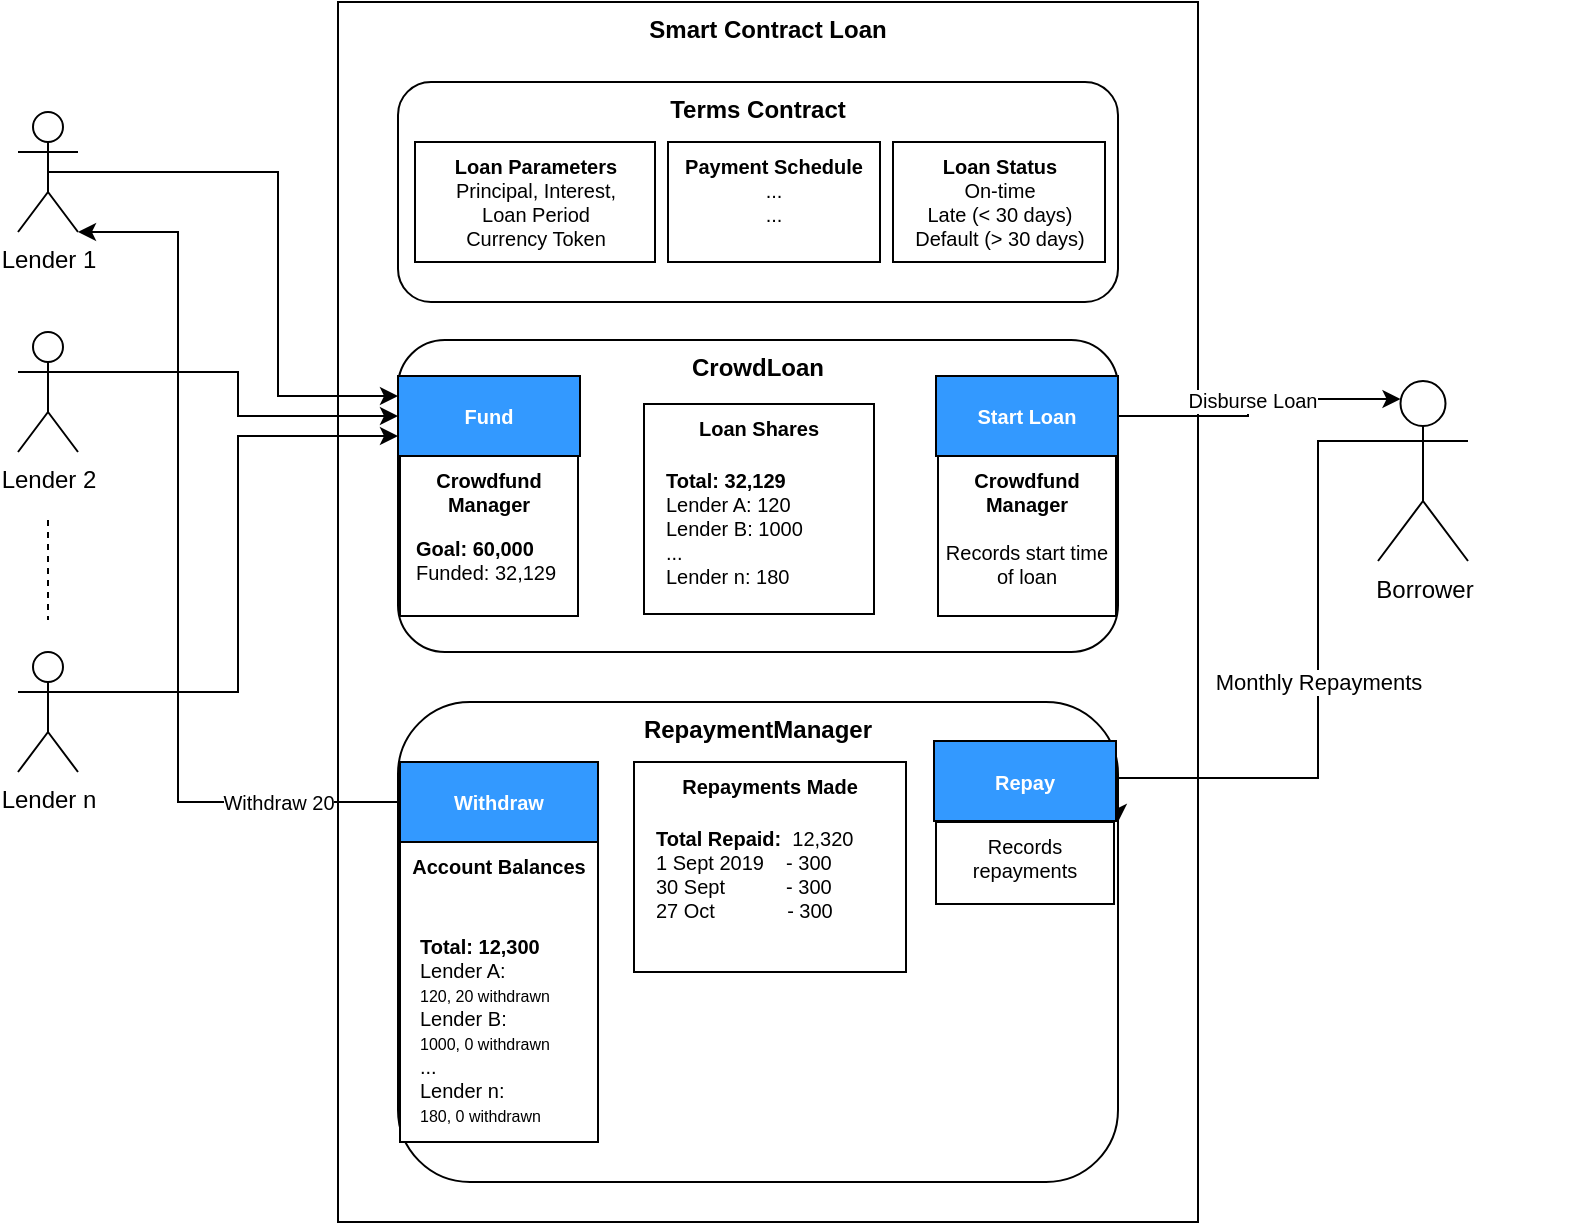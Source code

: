 <mxfile version="10.9.6" type="device"><diagram id="FwJq93BjAKPf_ANLLGGF" name="Page-1"><mxGraphModel dx="1426" dy="773" grid="1" gridSize="10" guides="1" tooltips="1" connect="1" arrows="1" fold="1" page="1" pageScale="1" pageWidth="850" pageHeight="1100" math="0" shadow="0"><root><mxCell id="0"/><mxCell id="1" parent="0"/><mxCell id="i2YSApNiKSbuqcjpQJz1-2" value="&lt;b&gt;Smart Contract Loan&lt;/b&gt;" style="rounded=0;whiteSpace=wrap;html=1;verticalAlign=top;" vertex="1" parent="1"><mxGeometry x="210" y="30" width="430" height="610" as="geometry"/></mxCell><mxCell id="i2YSApNiKSbuqcjpQJz1-5" style="edgeStyle=orthogonalEdgeStyle;rounded=0;orthogonalLoop=1;jettySize=auto;html=1;exitX=0.5;exitY=0.5;exitDx=0;exitDy=0;exitPerimeter=0;entryX=0;entryY=0.25;entryDx=0;entryDy=0;" edge="1" parent="1" source="i2YSApNiKSbuqcjpQJz1-3" target="i2YSApNiKSbuqcjpQJz1-52"><mxGeometry relative="1" as="geometry"><Array as="points"><mxPoint x="180" y="115"/><mxPoint x="180" y="227"/></Array></mxGeometry></mxCell><mxCell id="i2YSApNiKSbuqcjpQJz1-3" value="Lender 1" style="shape=umlActor;verticalLabelPosition=bottom;labelBackgroundColor=#ffffff;verticalAlign=top;html=1;outlineConnect=0;" vertex="1" parent="1"><mxGeometry x="50" y="85" width="30" height="60" as="geometry"/></mxCell><mxCell id="i2YSApNiKSbuqcjpQJz1-41" style="edgeStyle=orthogonalEdgeStyle;rounded=0;orthogonalLoop=1;jettySize=auto;html=1;exitX=1;exitY=0.333;exitDx=0;exitDy=0;exitPerimeter=0;fontSize=10;entryX=0;entryY=0.5;entryDx=0;entryDy=0;" edge="1" parent="1" source="i2YSApNiKSbuqcjpQJz1-18" target="i2YSApNiKSbuqcjpQJz1-52"><mxGeometry relative="1" as="geometry"><Array as="points"><mxPoint x="160" y="215"/><mxPoint x="160" y="237"/></Array></mxGeometry></mxCell><mxCell id="i2YSApNiKSbuqcjpQJz1-18" value="Lender 2" style="shape=umlActor;verticalLabelPosition=bottom;labelBackgroundColor=#ffffff;verticalAlign=top;html=1;outlineConnect=0;" vertex="1" parent="1"><mxGeometry x="50" y="195" width="30" height="60" as="geometry"/></mxCell><mxCell id="i2YSApNiKSbuqcjpQJz1-45" style="edgeStyle=orthogonalEdgeStyle;rounded=0;orthogonalLoop=1;jettySize=auto;html=1;exitX=1;exitY=0.333;exitDx=0;exitDy=0;exitPerimeter=0;fontSize=10;entryX=0;entryY=0.75;entryDx=0;entryDy=0;" edge="1" parent="1" source="i2YSApNiKSbuqcjpQJz1-20" target="i2YSApNiKSbuqcjpQJz1-52"><mxGeometry relative="1" as="geometry"/></mxCell><mxCell id="i2YSApNiKSbuqcjpQJz1-20" value="Lender n" style="shape=umlActor;verticalLabelPosition=bottom;labelBackgroundColor=#ffffff;verticalAlign=top;html=1;outlineConnect=0;" vertex="1" parent="1"><mxGeometry x="50" y="355" width="30" height="60" as="geometry"/></mxCell><mxCell id="i2YSApNiKSbuqcjpQJz1-24" value="" style="endArrow=none;dashed=1;html=1;" edge="1" parent="1"><mxGeometry width="50" height="50" relative="1" as="geometry"><mxPoint x="65" y="289" as="sourcePoint"/><mxPoint x="65" y="339" as="targetPoint"/></mxGeometry></mxCell><mxCell id="i2YSApNiKSbuqcjpQJz1-28" value="Monthly Repayments" style="edgeStyle=orthogonalEdgeStyle;rounded=0;orthogonalLoop=1;jettySize=auto;html=1;entryX=1;entryY=0.25;entryDx=0;entryDy=0;exitX=0;exitY=0.333;exitDx=0;exitDy=0;exitPerimeter=0;" edge="1" parent="1" source="i2YSApNiKSbuqcjpQJz1-25" target="i2YSApNiKSbuqcjpQJz1-29"><mxGeometry x="-0.06" relative="1" as="geometry"><mxPoint x="730" y="250" as="sourcePoint"/><Array as="points"><mxPoint x="700" y="250"/><mxPoint x="700" y="418"/></Array><mxPoint as="offset"/></mxGeometry></mxCell><mxCell id="i2YSApNiKSbuqcjpQJz1-25" value="Borrower" style="shape=umlActor;verticalLabelPosition=bottom;labelBackgroundColor=#ffffff;verticalAlign=top;html=1;outlineConnect=0;" vertex="1" parent="1"><mxGeometry x="730" y="219.5" width="45" height="90" as="geometry"/></mxCell><mxCell id="i2YSApNiKSbuqcjpQJz1-29" value="RepaymentManager" style="rounded=1;whiteSpace=wrap;html=1;verticalAlign=top;fontStyle=1" vertex="1" parent="1"><mxGeometry x="240" y="380" width="360" height="240" as="geometry"/></mxCell><mxCell id="i2YSApNiKSbuqcjpQJz1-31" value="&lt;b&gt;Terms Contract&lt;/b&gt;" style="rounded=1;whiteSpace=wrap;html=1;verticalAlign=top;align=center;" vertex="1" parent="1"><mxGeometry x="240" y="70" width="360" height="110" as="geometry"/></mxCell><mxCell id="i2YSApNiKSbuqcjpQJz1-43" value="&lt;b&gt;Loan Parameters&lt;br&gt;&lt;/b&gt;&lt;font style=&quot;font-size: 10px&quot;&gt;Principal, Interest, &lt;br&gt;Loan Period&lt;br&gt;Currency Token&lt;/font&gt;&lt;b&gt;&lt;br&gt;&lt;/b&gt;" style="rounded=0;whiteSpace=wrap;html=1;fontSize=10;align=center;verticalAlign=top;" vertex="1" parent="1"><mxGeometry x="248.5" y="100" width="120" height="60" as="geometry"/></mxCell><mxCell id="i2YSApNiKSbuqcjpQJz1-44" value="&lt;b&gt;Payment Schedule&lt;br&gt;&lt;/b&gt;...&lt;br&gt;..." style="rounded=0;whiteSpace=wrap;html=1;fontSize=10;align=center;verticalAlign=top;" vertex="1" parent="1"><mxGeometry x="375" y="100" width="106" height="60" as="geometry"/></mxCell><mxCell id="i2YSApNiKSbuqcjpQJz1-42" value="" style="group" vertex="1" connectable="0" parent="1"><mxGeometry x="340" y="217" width="286" height="138" as="geometry"/></mxCell><mxCell id="i2YSApNiKSbuqcjpQJz1-40" value="Fractional Ownership" style="rounded=1;whiteSpace=wrap;html=1;fontSize=10;align=center;verticalAlign=top;fontStyle=1" vertex="1" parent="i2YSApNiKSbuqcjpQJz1-42"><mxGeometry width="201.259" height="85.309" as="geometry"/></mxCell><mxCell id="i2YSApNiKSbuqcjpQJz1-39" value="&lt;font style=&quot;font-size: 10px&quot;&gt;Lender A: 180 loan shares&lt;br&gt;Lender B: 200 loan shares&lt;br&gt;.....&lt;br&gt;Lender n: 70 loan shares&lt;/font&gt;" style="text;html=1;strokeColor=none;fillColor=none;align=left;verticalAlign=middle;whiteSpace=wrap;rounded=0;fontSize=10;" vertex="1" parent="i2YSApNiKSbuqcjpQJz1-42"><mxGeometry x="19.199" y="16.058" width="172.13" height="69.251" as="geometry"/></mxCell><mxCell id="i2YSApNiKSbuqcjpQJz1-30" value="&lt;b&gt;CrowdLoan&lt;/b&gt;" style="rounded=1;whiteSpace=wrap;html=1;verticalAlign=top;" vertex="1" parent="1"><mxGeometry x="240" y="199" width="360" height="156" as="geometry"/></mxCell><mxCell id="i2YSApNiKSbuqcjpQJz1-46" value="&lt;b&gt;Loan Shares&lt;/b&gt;" style="rounded=0;whiteSpace=wrap;html=1;fontSize=10;align=center;verticalAlign=top;" vertex="1" parent="1"><mxGeometry x="363" y="231" width="115" height="105" as="geometry"/></mxCell><mxCell id="i2YSApNiKSbuqcjpQJz1-47" value="&lt;b&gt;Total: 32,129&lt;/b&gt;&lt;br&gt;Lender A: 120&lt;br&gt;Lender B: 1000&lt;br&gt;...&lt;br&gt;Lender n: 180" style="text;html=1;fontSize=10;align=left;" vertex="1" parent="1"><mxGeometry x="371.5" y="257" width="105" height="75" as="geometry"/></mxCell><mxCell id="i2YSApNiKSbuqcjpQJz1-48" value="&lt;b&gt;Crowdfund Manager&lt;/b&gt;" style="rounded=0;whiteSpace=wrap;html=1;fontSize=10;align=center;verticalAlign=top;" vertex="1" parent="1"><mxGeometry x="241" y="257" width="89" height="80" as="geometry"/></mxCell><mxCell id="i2YSApNiKSbuqcjpQJz1-49" value="&lt;b&gt;Goal: 60,000&lt;/b&gt;&lt;br&gt;Funded: 32,129" style="text;html=1;fontSize=10;align=left;" vertex="1" parent="1"><mxGeometry x="247" y="291" width="83" height="32" as="geometry"/></mxCell><mxCell id="i2YSApNiKSbuqcjpQJz1-50" value="&lt;b&gt;Repayments Made&lt;/b&gt;" style="rounded=0;whiteSpace=wrap;html=1;fontSize=10;align=center;verticalAlign=top;" vertex="1" parent="1"><mxGeometry x="358" y="410" width="136" height="105" as="geometry"/></mxCell><mxCell id="i2YSApNiKSbuqcjpQJz1-51" value="&lt;b&gt;Total Repaid:&amp;nbsp; &lt;/b&gt;12,320&lt;br&gt;1 Sept 2019&amp;nbsp; &amp;nbsp; - 300&lt;br&gt;30 Sept&amp;nbsp; &amp;nbsp; &amp;nbsp; &amp;nbsp; &amp;nbsp; &amp;nbsp;- 300&lt;br&gt;27 Oct&amp;nbsp; &amp;nbsp; &amp;nbsp; &amp;nbsp; &amp;nbsp; &amp;nbsp; &amp;nbsp;- 300" style="text;html=1;fontSize=10;align=left;" vertex="1" parent="1"><mxGeometry x="366.5" y="436" width="105" height="75" as="geometry"/></mxCell><mxCell id="i2YSApNiKSbuqcjpQJz1-52" value="Fund" style="rounded=0;whiteSpace=wrap;html=1;fontSize=10;align=center;fillColor=#3399FF;strokeColor=#000000;fontColor=#FFFFFF;fontStyle=1" vertex="1" parent="1"><mxGeometry x="240" y="217" width="91" height="40" as="geometry"/></mxCell><mxCell id="i2YSApNiKSbuqcjpQJz1-55" value="&lt;b&gt;Crowdfund Manager&lt;/b&gt;&lt;br&gt;&lt;br&gt;Records start time of loan" style="rounded=0;whiteSpace=wrap;html=1;fontSize=10;align=center;verticalAlign=top;" vertex="1" parent="1"><mxGeometry x="510" y="257" width="89" height="80" as="geometry"/></mxCell><mxCell id="i2YSApNiKSbuqcjpQJz1-59" value="&lt;font color=&quot;#000000&quot;&gt;Disburse Loan&lt;/font&gt;" style="edgeStyle=orthogonalEdgeStyle;rounded=0;orthogonalLoop=1;jettySize=auto;html=1;exitX=1;exitY=0.5;exitDx=0;exitDy=0;entryX=0.25;entryY=0.1;entryDx=0;entryDy=0;entryPerimeter=0;fontSize=10;fontColor=#FFFFFF;" edge="1" parent="1" source="i2YSApNiKSbuqcjpQJz1-57" target="i2YSApNiKSbuqcjpQJz1-25"><mxGeometry relative="1" as="geometry"/></mxCell><mxCell id="i2YSApNiKSbuqcjpQJz1-57" value="Start Loan" style="rounded=0;whiteSpace=wrap;html=1;fontSize=10;align=center;fillColor=#3399FF;strokeColor=#000000;fontColor=#FFFFFF;fontStyle=1" vertex="1" parent="1"><mxGeometry x="509" y="217" width="91" height="40" as="geometry"/></mxCell><mxCell id="i2YSApNiKSbuqcjpQJz1-60" value="Records repayments" style="rounded=0;whiteSpace=wrap;html=1;fontSize=10;align=center;verticalAlign=top;" vertex="1" parent="1"><mxGeometry x="509" y="440" width="89" height="41" as="geometry"/></mxCell><mxCell id="i2YSApNiKSbuqcjpQJz1-61" value="Repay" style="rounded=0;whiteSpace=wrap;html=1;fontSize=10;align=center;fillColor=#3399FF;strokeColor=#000000;fontColor=#FFFFFF;fontStyle=1" vertex="1" parent="1"><mxGeometry x="508" y="399.5" width="91" height="40" as="geometry"/></mxCell><mxCell id="i2YSApNiKSbuqcjpQJz1-62" value="Text" style="text;html=1;resizable=0;points=[];autosize=1;align=left;verticalAlign=top;spacingTop=-4;fontSize=10;fontColor=#FFFFFF;" vertex="1" parent="1"><mxGeometry x="802" y="456" width="30" height="10" as="geometry"/></mxCell><mxCell id="i2YSApNiKSbuqcjpQJz1-63" value="&lt;b&gt;Loan Status&lt;/b&gt;&lt;br&gt;On-time&lt;br&gt;Late (&amp;lt; 30 days)&lt;br&gt;Default (&amp;gt; 30 days)" style="rounded=0;whiteSpace=wrap;html=1;fontSize=10;align=center;verticalAlign=top;" vertex="1" parent="1"><mxGeometry x="487.5" y="100" width="106" height="60" as="geometry"/></mxCell><mxCell id="i2YSApNiKSbuqcjpQJz1-70" style="edgeStyle=orthogonalEdgeStyle;rounded=0;orthogonalLoop=1;jettySize=auto;html=1;exitX=0;exitY=0.5;exitDx=0;exitDy=0;entryX=1;entryY=1;entryDx=0;entryDy=0;entryPerimeter=0;fontSize=10;fontColor=#FFFFFF;" edge="1" parent="1" source="i2YSApNiKSbuqcjpQJz1-66" target="i2YSApNiKSbuqcjpQJz1-3"><mxGeometry relative="1" as="geometry"><Array as="points"><mxPoint x="130" y="430"/><mxPoint x="130" y="145"/></Array></mxGeometry></mxCell><mxCell id="i2YSApNiKSbuqcjpQJz1-71" value="&lt;font color=&quot;#000000&quot;&gt;Withdraw 20&lt;/font&gt;" style="text;html=1;resizable=0;points=[];align=center;verticalAlign=middle;labelBackgroundColor=#ffffff;fontSize=10;fontColor=#FFFFFF;" vertex="1" connectable="0" parent="i2YSApNiKSbuqcjpQJz1-70"><mxGeometry x="-0.704" y="4" relative="1" as="geometry"><mxPoint x="5" y="-4" as="offset"/></mxGeometry></mxCell><mxCell id="i2YSApNiKSbuqcjpQJz1-66" value="Withdraw" style="rounded=0;whiteSpace=wrap;html=1;fontSize=10;align=center;fillColor=#3399FF;strokeColor=#000000;fontColor=#FFFFFF;fontStyle=1" vertex="1" parent="1"><mxGeometry x="241" y="410" width="99" height="40" as="geometry"/></mxCell><mxCell id="i2YSApNiKSbuqcjpQJz1-67" value="&lt;b&gt;Account Balances&lt;/b&gt;" style="rounded=0;whiteSpace=wrap;html=1;fontSize=10;align=center;verticalAlign=top;" vertex="1" parent="1"><mxGeometry x="241" y="450" width="99" height="150" as="geometry"/></mxCell><mxCell id="i2YSApNiKSbuqcjpQJz1-68" value="&lt;b&gt;Total: 12,300&lt;/b&gt;&lt;br&gt;Lender A: &lt;br&gt;&lt;font style=&quot;font-size: 8px&quot;&gt;120, 20 withdrawn&lt;/font&gt;&lt;br&gt;Lender B: &lt;br&gt;&lt;font style=&quot;font-size: 8px&quot;&gt;1000, 0 withdrawn&lt;/font&gt;&lt;br&gt;...&lt;br&gt;Lender n: &lt;br&gt;&lt;font style=&quot;font-size: 8px&quot;&gt;180, 0 withdrawn&lt;/font&gt;" style="text;html=1;fontSize=10;align=left;" vertex="1" parent="1"><mxGeometry x="249" y="490" width="105" height="105" as="geometry"/></mxCell></root></mxGraphModel></diagram></mxfile>